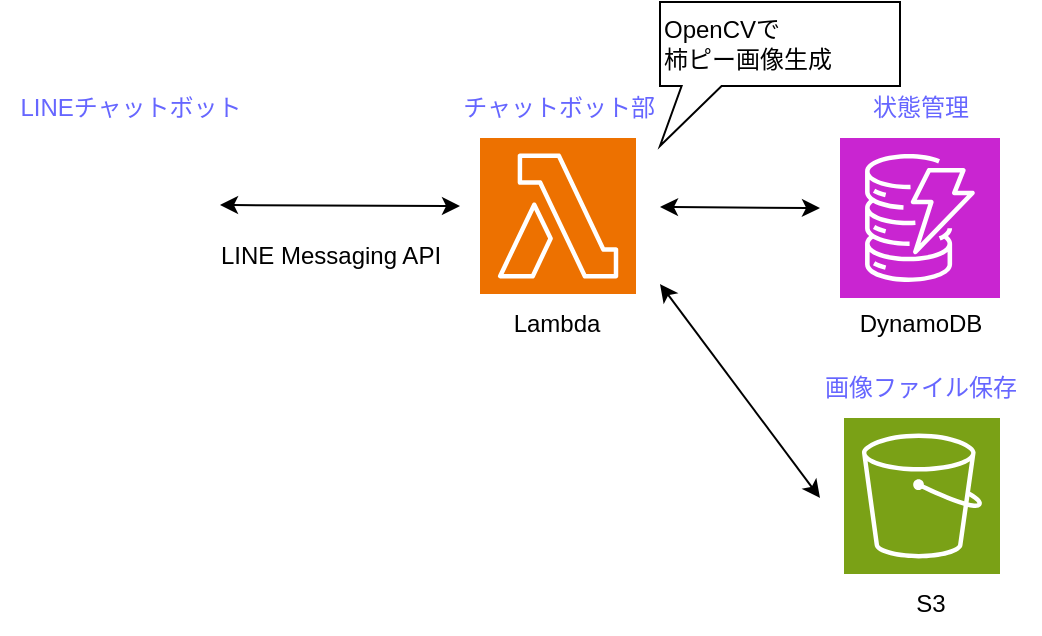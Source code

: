 <mxfile version="22.0.8" type="device">
  <diagram name="ページ1" id="H01zs2txkO8Ybk2KfzqH">
    <mxGraphModel dx="994" dy="685" grid="1" gridSize="10" guides="1" tooltips="1" connect="1" arrows="1" fold="1" page="1" pageScale="1" pageWidth="827" pageHeight="1169" math="0" shadow="0">
      <root>
        <mxCell id="0" />
        <mxCell id="1" parent="0" />
        <mxCell id="7Oj_Q8StVyNwvR1nS6kA-1" value="" style="sketch=0;points=[[0,0,0],[0.25,0,0],[0.5,0,0],[0.75,0,0],[1,0,0],[0,1,0],[0.25,1,0],[0.5,1,0],[0.75,1,0],[1,1,0],[0,0.25,0],[0,0.5,0],[0,0.75,0],[1,0.25,0],[1,0.5,0],[1,0.75,0]];outlineConnect=0;fontColor=#232F3E;fillColor=#C925D1;strokeColor=#ffffff;dashed=0;verticalLabelPosition=bottom;verticalAlign=top;align=center;html=1;fontSize=12;fontStyle=0;aspect=fixed;shape=mxgraph.aws4.resourceIcon;resIcon=mxgraph.aws4.dynamodb;" vertex="1" parent="1">
          <mxGeometry x="580" y="110" width="80" height="80" as="geometry" />
        </mxCell>
        <mxCell id="7Oj_Q8StVyNwvR1nS6kA-2" value="DynamoDB" style="text;html=1;align=center;verticalAlign=middle;resizable=0;points=[];autosize=1;strokeColor=none;fillColor=none;" vertex="1" parent="1">
          <mxGeometry x="580" y="188" width="80" height="30" as="geometry" />
        </mxCell>
        <mxCell id="7Oj_Q8StVyNwvR1nS6kA-3" value="状態管理" style="text;html=1;align=center;verticalAlign=middle;resizable=0;points=[];autosize=1;strokeColor=none;fillColor=none;fontColor=#6666FF;" vertex="1" parent="1">
          <mxGeometry x="585" y="80" width="70" height="30" as="geometry" />
        </mxCell>
        <mxCell id="7Oj_Q8StVyNwvR1nS6kA-4" value="" style="sketch=0;points=[[0,0,0],[0.25,0,0],[0.5,0,0],[0.75,0,0],[1,0,0],[0,1,0],[0.25,1,0],[0.5,1,0],[0.75,1,0],[1,1,0],[0,0.25,0],[0,0.5,0],[0,0.75,0],[1,0.25,0],[1,0.5,0],[1,0.75,0]];outlineConnect=0;fontColor=#232F3E;fillColor=#ED7100;strokeColor=#ffffff;dashed=0;verticalLabelPosition=bottom;verticalAlign=top;align=center;html=1;fontSize=12;fontStyle=0;aspect=fixed;shape=mxgraph.aws4.resourceIcon;resIcon=mxgraph.aws4.lambda;" vertex="1" parent="1">
          <mxGeometry x="400" y="110" width="78" height="78" as="geometry" />
        </mxCell>
        <mxCell id="7Oj_Q8StVyNwvR1nS6kA-5" value="Lambda" style="text;html=1;align=center;verticalAlign=middle;resizable=0;points=[];autosize=1;strokeColor=none;fillColor=none;" vertex="1" parent="1">
          <mxGeometry x="403" y="188" width="70" height="30" as="geometry" />
        </mxCell>
        <mxCell id="7Oj_Q8StVyNwvR1nS6kA-6" value="チャットボット部" style="text;html=1;align=center;verticalAlign=middle;resizable=0;points=[];autosize=1;strokeColor=none;fillColor=none;fontColor=#6666FF;" vertex="1" parent="1">
          <mxGeometry x="379" y="80" width="120" height="30" as="geometry" />
        </mxCell>
        <mxCell id="7Oj_Q8StVyNwvR1nS6kA-7" value="OpenCVで&lt;br&gt;柿ピー画像生成" style="shape=callout;whiteSpace=wrap;html=1;perimeter=calloutPerimeter;size=30;position=0.09;position2=0;align=left;" vertex="1" parent="1">
          <mxGeometry x="490" y="42" width="120" height="72" as="geometry" />
        </mxCell>
        <mxCell id="7Oj_Q8StVyNwvR1nS6kA-8" value="" style="endArrow=classic;startArrow=classic;html=1;rounded=0;" edge="1" parent="1">
          <mxGeometry width="50" height="50" relative="1" as="geometry">
            <mxPoint x="490" y="144.5" as="sourcePoint" />
            <mxPoint x="570" y="145" as="targetPoint" />
          </mxGeometry>
        </mxCell>
        <mxCell id="7Oj_Q8StVyNwvR1nS6kA-9" value="" style="shape=image;verticalLabelPosition=bottom;labelBackgroundColor=default;verticalAlign=top;aspect=fixed;imageAspect=0;image=https://upload.wikimedia.org/wikipedia/commons/thumb/4/41/LINE_logo.svg/768px-LINE_logo.svg.png;" vertex="1" parent="1">
          <mxGeometry x="190" y="114" width="70" height="70" as="geometry" />
        </mxCell>
        <mxCell id="7Oj_Q8StVyNwvR1nS6kA-10" value="" style="endArrow=classic;startArrow=classic;html=1;rounded=0;" edge="1" parent="1">
          <mxGeometry width="50" height="50" relative="1" as="geometry">
            <mxPoint x="270" y="143.5" as="sourcePoint" />
            <mxPoint x="390" y="144" as="targetPoint" />
          </mxGeometry>
        </mxCell>
        <mxCell id="7Oj_Q8StVyNwvR1nS6kA-12" value="LINEチャットボット" style="text;html=1;align=center;verticalAlign=middle;resizable=0;points=[];autosize=1;strokeColor=none;fillColor=none;fontColor=#6666FF;" vertex="1" parent="1">
          <mxGeometry x="160" y="80" width="130" height="30" as="geometry" />
        </mxCell>
        <mxCell id="7Oj_Q8StVyNwvR1nS6kA-14" value="LINE Messaging API" style="text;html=1;align=center;verticalAlign=middle;resizable=0;points=[];autosize=1;strokeColor=none;fillColor=none;" vertex="1" parent="1">
          <mxGeometry x="260" y="154" width="130" height="30" as="geometry" />
        </mxCell>
        <mxCell id="7Oj_Q8StVyNwvR1nS6kA-16" value="" style="sketch=0;points=[[0,0,0],[0.25,0,0],[0.5,0,0],[0.75,0,0],[1,0,0],[0,1,0],[0.25,1,0],[0.5,1,0],[0.75,1,0],[1,1,0],[0,0.25,0],[0,0.5,0],[0,0.75,0],[1,0.25,0],[1,0.5,0],[1,0.75,0]];outlineConnect=0;fontColor=#232F3E;fillColor=#7AA116;strokeColor=#ffffff;dashed=0;verticalLabelPosition=bottom;verticalAlign=top;align=center;html=1;fontSize=12;fontStyle=0;aspect=fixed;shape=mxgraph.aws4.resourceIcon;resIcon=mxgraph.aws4.s3;" vertex="1" parent="1">
          <mxGeometry x="582" y="250" width="78" height="78" as="geometry" />
        </mxCell>
        <mxCell id="7Oj_Q8StVyNwvR1nS6kA-17" value="S3" style="text;html=1;align=center;verticalAlign=middle;resizable=0;points=[];autosize=1;strokeColor=none;fillColor=none;" vertex="1" parent="1">
          <mxGeometry x="605" y="328" width="40" height="30" as="geometry" />
        </mxCell>
        <mxCell id="7Oj_Q8StVyNwvR1nS6kA-18" value="画像ファイル保存" style="text;html=1;align=center;verticalAlign=middle;resizable=0;points=[];autosize=1;strokeColor=none;fillColor=none;fontColor=#6666FF;" vertex="1" parent="1">
          <mxGeometry x="560" y="220" width="120" height="30" as="geometry" />
        </mxCell>
        <mxCell id="7Oj_Q8StVyNwvR1nS6kA-19" value="" style="endArrow=classic;startArrow=classic;html=1;rounded=0;" edge="1" parent="1">
          <mxGeometry width="50" height="50" relative="1" as="geometry">
            <mxPoint x="490" y="183" as="sourcePoint" />
            <mxPoint x="570" y="290" as="targetPoint" />
          </mxGeometry>
        </mxCell>
      </root>
    </mxGraphModel>
  </diagram>
</mxfile>
